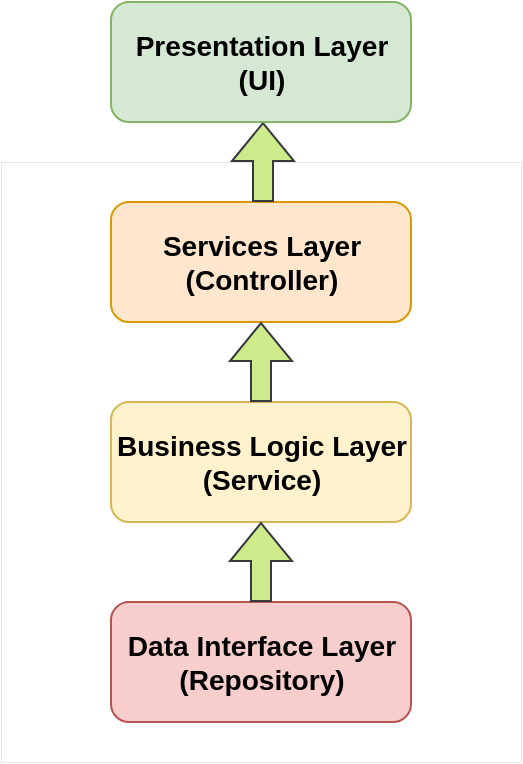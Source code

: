 <mxfile version="20.5.3" type="device"><diagram id="4A_Ie8wb4jr_OR-gz0J6" name="Monolitic architektúra"><mxGraphModel dx="1422" dy="762" grid="1" gridSize="10" guides="1" tooltips="1" connect="1" arrows="1" fold="1" page="1" pageScale="1" pageWidth="827" pageHeight="1169" math="0" shadow="0"><root><mxCell id="0"/><mxCell id="1" parent="0"/><mxCell id="XMec_4BzqHTFq_9Pkj7w-10" value="" style="rounded=0;whiteSpace=wrap;html=1;labelBackgroundColor=#FFB570;dashed=1;dashPattern=1 2;perimeterSpacing=0;strokeWidth=0;" parent="1" vertex="1"><mxGeometry x="142.5" y="140" width="260" height="300" as="geometry"/></mxCell><mxCell id="XMec_4BzqHTFq_9Pkj7w-1" value="&lt;h3&gt;Data Interface Layer (Repository)&lt;/h3&gt;" style="rounded=1;whiteSpace=wrap;html=1;fillColor=#f8cecc;strokeColor=#b85450;" parent="1" vertex="1"><mxGeometry x="197.5" y="360" width="150" height="60" as="geometry"/></mxCell><mxCell id="XMec_4BzqHTFq_9Pkj7w-3" value="&lt;h3&gt;Business Logic Layer (Service)&lt;/h3&gt;" style="rounded=1;whiteSpace=wrap;html=1;fillColor=#fff2cc;strokeColor=#d6b656;" parent="1" vertex="1"><mxGeometry x="197.5" y="260" width="150" height="60" as="geometry"/></mxCell><mxCell id="XMec_4BzqHTFq_9Pkj7w-5" value="" style="shape=flexArrow;endArrow=classic;html=1;rounded=0;entryX=0.5;entryY=1;entryDx=0;entryDy=0;fillColor=#cdeb8b;strokeColor=#36393d;" parent="1" source="XMec_4BzqHTFq_9Pkj7w-1" target="XMec_4BzqHTFq_9Pkj7w-3" edge="1"><mxGeometry width="50" height="50" relative="1" as="geometry"><mxPoint x="307.5" y="440" as="sourcePoint"/><mxPoint x="357.5" y="390" as="targetPoint"/></mxGeometry></mxCell><mxCell id="XMec_4BzqHTFq_9Pkj7w-7" value="&lt;h3&gt;Services Layer&lt;br&gt;(Controller)&lt;/h3&gt;" style="rounded=1;whiteSpace=wrap;html=1;fillColor=#ffe6cc;strokeColor=#d79b00;" parent="1" vertex="1"><mxGeometry x="197.5" y="160" width="150" height="60" as="geometry"/></mxCell><mxCell id="XMec_4BzqHTFq_9Pkj7w-9" value="" style="shape=flexArrow;endArrow=classic;html=1;rounded=0;entryX=0.5;entryY=1;entryDx=0;entryDy=0;fillColor=#cdeb8b;strokeColor=#36393d;" parent="1" target="XMec_4BzqHTFq_9Pkj7w-7" edge="1"><mxGeometry width="50" height="50" relative="1" as="geometry"><mxPoint x="272.5" y="260" as="sourcePoint"/><mxPoint x="274.5" y="290" as="targetPoint"/></mxGeometry></mxCell><mxCell id="XMec_4BzqHTFq_9Pkj7w-13" value="" style="shape=flexArrow;endArrow=classic;html=1;rounded=0;entryX=0.5;entryY=1;entryDx=0;entryDy=0;fillColor=#cdeb8b;strokeColor=#36393d;" parent="1" edge="1"><mxGeometry width="50" height="50" relative="1" as="geometry"><mxPoint x="273.5" y="160" as="sourcePoint"/><mxPoint x="273.5" y="120" as="targetPoint"/></mxGeometry></mxCell><mxCell id="XMec_4BzqHTFq_9Pkj7w-15" value="&lt;h3&gt;Presentation Layer&lt;br&gt;(UI)&lt;/h3&gt;" style="rounded=1;whiteSpace=wrap;html=1;fillColor=#d5e8d4;strokeColor=#82b366;" parent="1" vertex="1"><mxGeometry x="197.5" y="60" width="150" height="60" as="geometry"/></mxCell></root></mxGraphModel></diagram></mxfile>